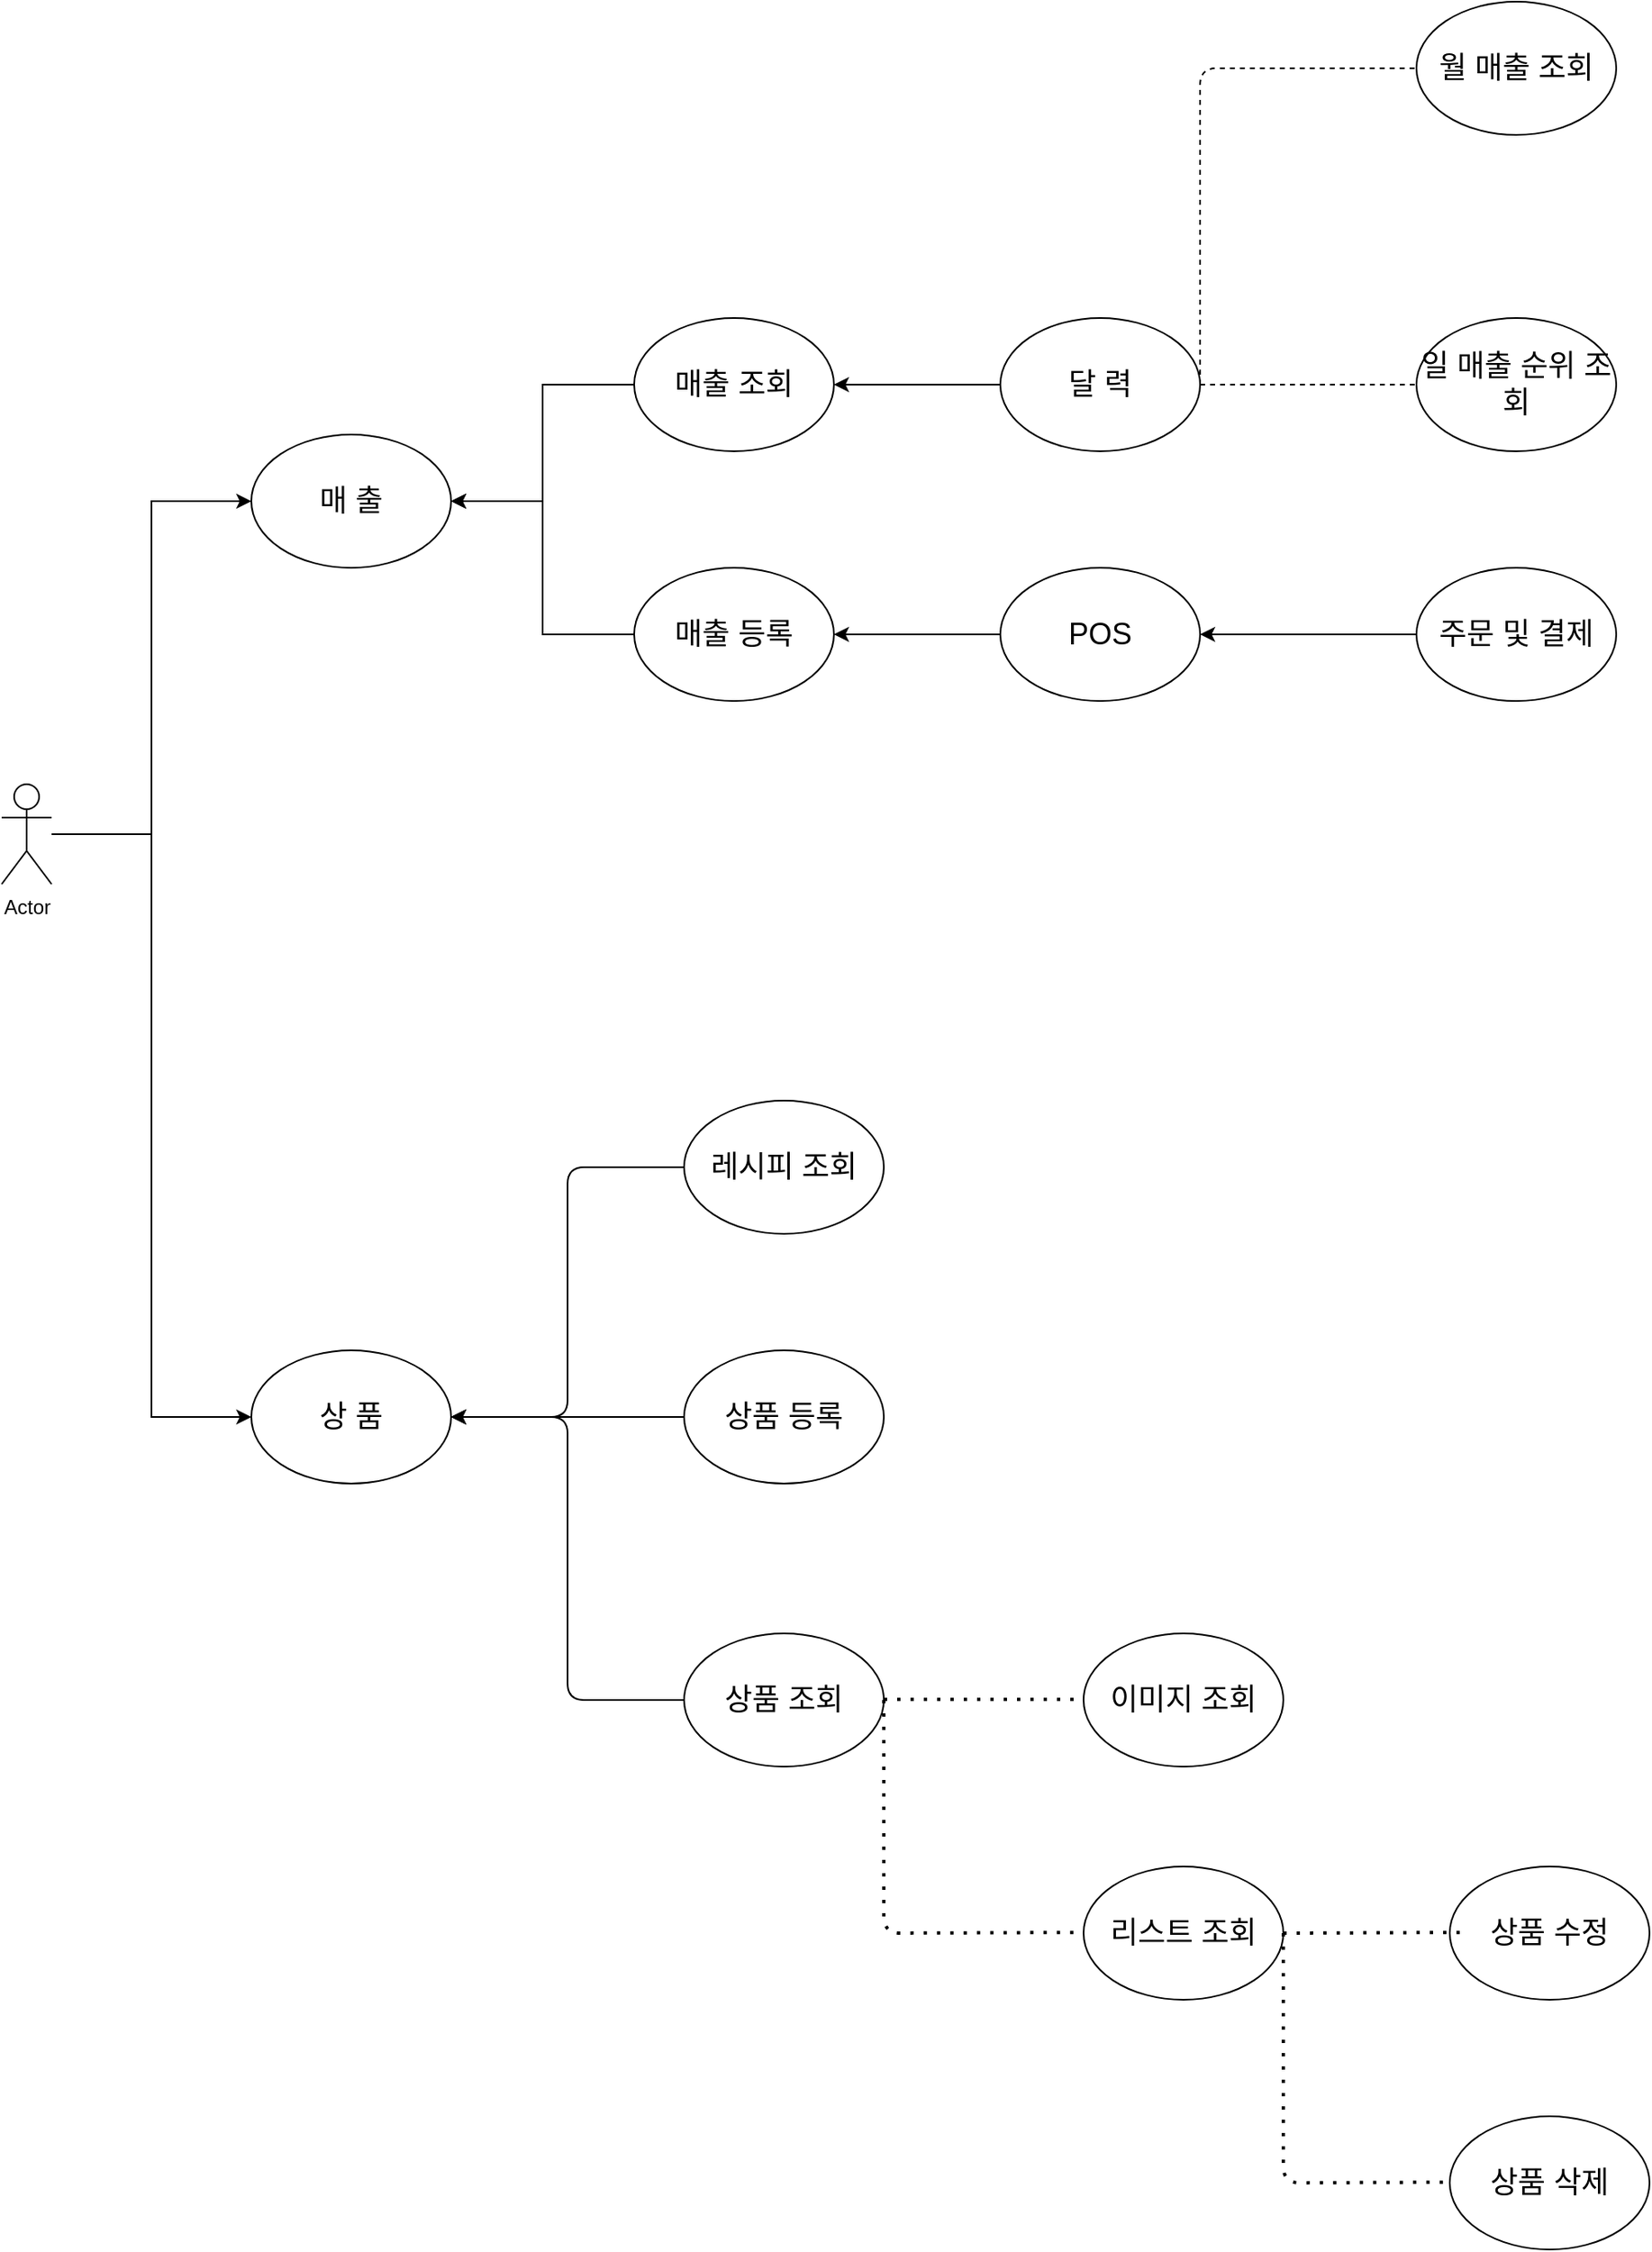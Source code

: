 <mxfile version="21.6.5" type="device">
  <diagram name="페이지-1" id="eUpdBk76JH2hPJ1sERJ6">
    <mxGraphModel dx="1509" dy="1208" grid="1" gridSize="10" guides="1" tooltips="1" connect="1" arrows="1" fold="1" page="0" pageScale="1" pageWidth="827" pageHeight="1169" math="0" shadow="0">
      <root>
        <mxCell id="0" />
        <mxCell id="1" parent="0" />
        <mxCell id="ND1n2Tv03okDKAtpJxWI-16" style="edgeStyle=orthogonalEdgeStyle;rounded=0;orthogonalLoop=1;jettySize=auto;html=1;entryX=0;entryY=0.5;entryDx=0;entryDy=0;" edge="1" parent="1" source="ND1n2Tv03okDKAtpJxWI-1" target="ND1n2Tv03okDKAtpJxWI-2">
          <mxGeometry relative="1" as="geometry" />
        </mxCell>
        <mxCell id="ND1n2Tv03okDKAtpJxWI-17" style="edgeStyle=orthogonalEdgeStyle;rounded=0;orthogonalLoop=1;jettySize=auto;html=1;entryX=0;entryY=0.5;entryDx=0;entryDy=0;" edge="1" parent="1" source="ND1n2Tv03okDKAtpJxWI-1" target="ND1n2Tv03okDKAtpJxWI-4">
          <mxGeometry relative="1" as="geometry" />
        </mxCell>
        <mxCell id="ND1n2Tv03okDKAtpJxWI-1" value="Actor" style="shape=umlActor;verticalLabelPosition=bottom;verticalAlign=top;html=1;outlineConnect=0;rounded=0;" vertex="1" parent="1">
          <mxGeometry x="50" y="350" width="30" height="60" as="geometry" />
        </mxCell>
        <mxCell id="ND1n2Tv03okDKAtpJxWI-2" value="&lt;font style=&quot;font-size: 18px;&quot;&gt;매 출&lt;/font&gt;" style="ellipse;whiteSpace=wrap;html=1;rounded=0;" vertex="1" parent="1">
          <mxGeometry x="200" y="140" width="120" height="80" as="geometry" />
        </mxCell>
        <mxCell id="ND1n2Tv03okDKAtpJxWI-12" style="edgeStyle=orthogonalEdgeStyle;rounded=0;orthogonalLoop=1;jettySize=auto;html=1;entryX=1;entryY=0.5;entryDx=0;entryDy=0;" edge="1" parent="1" source="ND1n2Tv03okDKAtpJxWI-3" target="ND1n2Tv03okDKAtpJxWI-2">
          <mxGeometry relative="1" as="geometry" />
        </mxCell>
        <mxCell id="ND1n2Tv03okDKAtpJxWI-3" value="&lt;font style=&quot;font-size: 18px;&quot;&gt;매출 조회&lt;/font&gt;" style="ellipse;whiteSpace=wrap;html=1;rounded=0;" vertex="1" parent="1">
          <mxGeometry x="430" y="70" width="120" height="80" as="geometry" />
        </mxCell>
        <mxCell id="ND1n2Tv03okDKAtpJxWI-4" value="&lt;font style=&quot;font-size: 18px;&quot;&gt;상 품&lt;br&gt;&lt;/font&gt;" style="ellipse;whiteSpace=wrap;html=1;rounded=0;" vertex="1" parent="1">
          <mxGeometry x="200" y="690" width="120" height="80" as="geometry" />
        </mxCell>
        <mxCell id="ND1n2Tv03okDKAtpJxWI-11" value="" style="edgeStyle=orthogonalEdgeStyle;rounded=0;orthogonalLoop=1;jettySize=auto;html=1;" edge="1" parent="1" source="ND1n2Tv03okDKAtpJxWI-6" target="ND1n2Tv03okDKAtpJxWI-2">
          <mxGeometry relative="1" as="geometry" />
        </mxCell>
        <mxCell id="ND1n2Tv03okDKAtpJxWI-6" value="&lt;span style=&quot;font-size: 18px;&quot;&gt;매출 등록&lt;/span&gt;" style="ellipse;whiteSpace=wrap;html=1;rounded=0;" vertex="1" parent="1">
          <mxGeometry x="430" y="220" width="120" height="80" as="geometry" />
        </mxCell>
        <mxCell id="ND1n2Tv03okDKAtpJxWI-9" value="" style="edgeStyle=orthogonalEdgeStyle;rounded=0;orthogonalLoop=1;jettySize=auto;html=1;" edge="1" parent="1" source="ND1n2Tv03okDKAtpJxWI-7" target="ND1n2Tv03okDKAtpJxWI-3">
          <mxGeometry relative="1" as="geometry" />
        </mxCell>
        <mxCell id="ND1n2Tv03okDKAtpJxWI-7" value="&lt;span style=&quot;font-size: 18px;&quot;&gt;달 력&lt;/span&gt;" style="ellipse;whiteSpace=wrap;html=1;rounded=0;" vertex="1" parent="1">
          <mxGeometry x="650" y="70" width="120" height="80" as="geometry" />
        </mxCell>
        <mxCell id="ND1n2Tv03okDKAtpJxWI-10" value="" style="edgeStyle=orthogonalEdgeStyle;rounded=0;orthogonalLoop=1;jettySize=auto;html=1;" edge="1" parent="1" source="ND1n2Tv03okDKAtpJxWI-8" target="ND1n2Tv03okDKAtpJxWI-6">
          <mxGeometry relative="1" as="geometry" />
        </mxCell>
        <mxCell id="ND1n2Tv03okDKAtpJxWI-8" value="&lt;span style=&quot;font-size: 18px;&quot;&gt;POS&lt;/span&gt;" style="ellipse;whiteSpace=wrap;html=1;rounded=0;" vertex="1" parent="1">
          <mxGeometry x="650" y="220" width="120" height="80" as="geometry" />
        </mxCell>
        <mxCell id="ND1n2Tv03okDKAtpJxWI-18" value="&lt;span style=&quot;font-size: 18px;&quot;&gt;월 매출 조회&lt;/span&gt;" style="ellipse;whiteSpace=wrap;html=1;rounded=0;" vertex="1" parent="1">
          <mxGeometry x="900" y="-120" width="120" height="80" as="geometry" />
        </mxCell>
        <mxCell id="ND1n2Tv03okDKAtpJxWI-19" value="&lt;span style=&quot;font-size: 18px;&quot;&gt;일 매출 순위 조회&lt;/span&gt;" style="ellipse;whiteSpace=wrap;html=1;rounded=0;" vertex="1" parent="1">
          <mxGeometry x="900" y="70" width="120" height="80" as="geometry" />
        </mxCell>
        <mxCell id="ND1n2Tv03okDKAtpJxWI-20" value="" style="endArrow=none;dashed=1;html=1;entryX=0;entryY=0.5;entryDx=0;entryDy=0;" edge="1" parent="1" target="ND1n2Tv03okDKAtpJxWI-19">
          <mxGeometry width="50" height="50" relative="1" as="geometry">
            <mxPoint x="770" y="110" as="sourcePoint" />
            <mxPoint x="820" y="60" as="targetPoint" />
          </mxGeometry>
        </mxCell>
        <mxCell id="ND1n2Tv03okDKAtpJxWI-22" value="" style="endArrow=none;dashed=1;html=1;entryX=0;entryY=0.5;entryDx=0;entryDy=0;" edge="1" parent="1" target="ND1n2Tv03okDKAtpJxWI-18">
          <mxGeometry width="50" height="50" relative="1" as="geometry">
            <mxPoint x="770" y="110" as="sourcePoint" />
            <mxPoint x="820" y="60" as="targetPoint" />
            <Array as="points">
              <mxPoint x="770" y="-80" />
            </Array>
          </mxGeometry>
        </mxCell>
        <mxCell id="ND1n2Tv03okDKAtpJxWI-26" style="edgeStyle=orthogonalEdgeStyle;orthogonalLoop=1;jettySize=auto;html=1;entryX=1;entryY=0.5;entryDx=0;entryDy=0;" edge="1" parent="1" source="ND1n2Tv03okDKAtpJxWI-24" target="ND1n2Tv03okDKAtpJxWI-8">
          <mxGeometry relative="1" as="geometry" />
        </mxCell>
        <mxCell id="ND1n2Tv03okDKAtpJxWI-24" value="&lt;span style=&quot;font-size: 18px;&quot;&gt;주문 및 결제&lt;/span&gt;" style="ellipse;whiteSpace=wrap;html=1;rounded=0;" vertex="1" parent="1">
          <mxGeometry x="900" y="220" width="120" height="80" as="geometry" />
        </mxCell>
        <mxCell id="ND1n2Tv03okDKAtpJxWI-31" style="edgeStyle=orthogonalEdgeStyle;orthogonalLoop=1;jettySize=auto;html=1;entryX=1;entryY=0.5;entryDx=0;entryDy=0;" edge="1" parent="1" source="ND1n2Tv03okDKAtpJxWI-28" target="ND1n2Tv03okDKAtpJxWI-4">
          <mxGeometry relative="1" as="geometry" />
        </mxCell>
        <mxCell id="ND1n2Tv03okDKAtpJxWI-28" value="&lt;font style=&quot;font-size: 18px;&quot;&gt;레시피 조회&lt;br&gt;&lt;/font&gt;" style="ellipse;whiteSpace=wrap;html=1;rounded=0;" vertex="1" parent="1">
          <mxGeometry x="460" y="540" width="120" height="80" as="geometry" />
        </mxCell>
        <mxCell id="ND1n2Tv03okDKAtpJxWI-33" style="edgeStyle=orthogonalEdgeStyle;orthogonalLoop=1;jettySize=auto;html=1;entryX=1;entryY=0.5;entryDx=0;entryDy=0;" edge="1" parent="1" source="ND1n2Tv03okDKAtpJxWI-29" target="ND1n2Tv03okDKAtpJxWI-4">
          <mxGeometry relative="1" as="geometry" />
        </mxCell>
        <mxCell id="ND1n2Tv03okDKAtpJxWI-29" value="&lt;font style=&quot;font-size: 18px;&quot;&gt;상품 조회&lt;br&gt;&lt;/font&gt;" style="ellipse;whiteSpace=wrap;html=1;rounded=0;" vertex="1" parent="1">
          <mxGeometry x="460" y="860" width="120" height="80" as="geometry" />
        </mxCell>
        <mxCell id="ND1n2Tv03okDKAtpJxWI-32" style="edgeStyle=orthogonalEdgeStyle;orthogonalLoop=1;jettySize=auto;html=1;entryX=1;entryY=0.5;entryDx=0;entryDy=0;" edge="1" parent="1" source="ND1n2Tv03okDKAtpJxWI-30" target="ND1n2Tv03okDKAtpJxWI-4">
          <mxGeometry relative="1" as="geometry" />
        </mxCell>
        <mxCell id="ND1n2Tv03okDKAtpJxWI-30" value="&lt;font style=&quot;font-size: 18px;&quot;&gt;상품 등록&lt;br&gt;&lt;/font&gt;" style="ellipse;whiteSpace=wrap;html=1;rounded=0;" vertex="1" parent="1">
          <mxGeometry x="460" y="690" width="120" height="80" as="geometry" />
        </mxCell>
        <mxCell id="ND1n2Tv03okDKAtpJxWI-34" value="&lt;font style=&quot;font-size: 18px;&quot;&gt;이미지 조회&lt;br&gt;&lt;/font&gt;" style="ellipse;whiteSpace=wrap;html=1;rounded=0;" vertex="1" parent="1">
          <mxGeometry x="700" y="860" width="120" height="80" as="geometry" />
        </mxCell>
        <mxCell id="ND1n2Tv03okDKAtpJxWI-35" value="&lt;font style=&quot;font-size: 18px;&quot;&gt;리스트 조회&lt;br&gt;&lt;/font&gt;" style="ellipse;whiteSpace=wrap;html=1;rounded=0;" vertex="1" parent="1">
          <mxGeometry x="700" y="1000" width="120" height="80" as="geometry" />
        </mxCell>
        <mxCell id="ND1n2Tv03okDKAtpJxWI-36" value="&lt;font style=&quot;font-size: 18px;&quot;&gt;상품 수정&lt;br&gt;&lt;/font&gt;" style="ellipse;whiteSpace=wrap;html=1;rounded=0;" vertex="1" parent="1">
          <mxGeometry x="920" y="1000" width="120" height="80" as="geometry" />
        </mxCell>
        <mxCell id="ND1n2Tv03okDKAtpJxWI-37" value="&lt;font style=&quot;font-size: 18px;&quot;&gt;상품 삭제&lt;br&gt;&lt;/font&gt;" style="ellipse;whiteSpace=wrap;html=1;rounded=0;" vertex="1" parent="1">
          <mxGeometry x="920" y="1150" width="120" height="80" as="geometry" />
        </mxCell>
        <mxCell id="ND1n2Tv03okDKAtpJxWI-39" value="" style="endArrow=none;dashed=1;html=1;dashPattern=1 3;strokeWidth=2;exitX=1;exitY=0.5;exitDx=0;exitDy=0;" edge="1" parent="1">
          <mxGeometry width="50" height="50" relative="1" as="geometry">
            <mxPoint x="580" y="899.57" as="sourcePoint" />
            <mxPoint x="700" y="899.57" as="targetPoint" />
          </mxGeometry>
        </mxCell>
        <mxCell id="ND1n2Tv03okDKAtpJxWI-40" value="" style="endArrow=none;dashed=1;html=1;dashPattern=1 3;strokeWidth=2;exitX=1;exitY=0.5;exitDx=0;exitDy=0;" edge="1" parent="1" source="ND1n2Tv03okDKAtpJxWI-29">
          <mxGeometry width="50" height="50" relative="1" as="geometry">
            <mxPoint x="580" y="1039.57" as="sourcePoint" />
            <mxPoint x="700" y="1039.57" as="targetPoint" />
            <Array as="points">
              <mxPoint x="580" y="1040" />
            </Array>
          </mxGeometry>
        </mxCell>
        <mxCell id="ND1n2Tv03okDKAtpJxWI-42" value="" style="endArrow=none;dashed=1;html=1;dashPattern=1 3;strokeWidth=2;" edge="1" parent="1">
          <mxGeometry width="50" height="50" relative="1" as="geometry">
            <mxPoint x="820" y="1040" as="sourcePoint" />
            <mxPoint x="930" y="1039.57" as="targetPoint" />
          </mxGeometry>
        </mxCell>
        <mxCell id="ND1n2Tv03okDKAtpJxWI-43" value="" style="endArrow=none;dashed=1;html=1;dashPattern=1 3;strokeWidth=2;exitX=1;exitY=0.5;exitDx=0;exitDy=0;" edge="1" parent="1" source="ND1n2Tv03okDKAtpJxWI-35">
          <mxGeometry width="50" height="50" relative="1" as="geometry">
            <mxPoint x="810" y="1190" as="sourcePoint" />
            <mxPoint x="920" y="1189.57" as="targetPoint" />
            <Array as="points">
              <mxPoint x="820" y="1190" />
            </Array>
          </mxGeometry>
        </mxCell>
      </root>
    </mxGraphModel>
  </diagram>
</mxfile>
